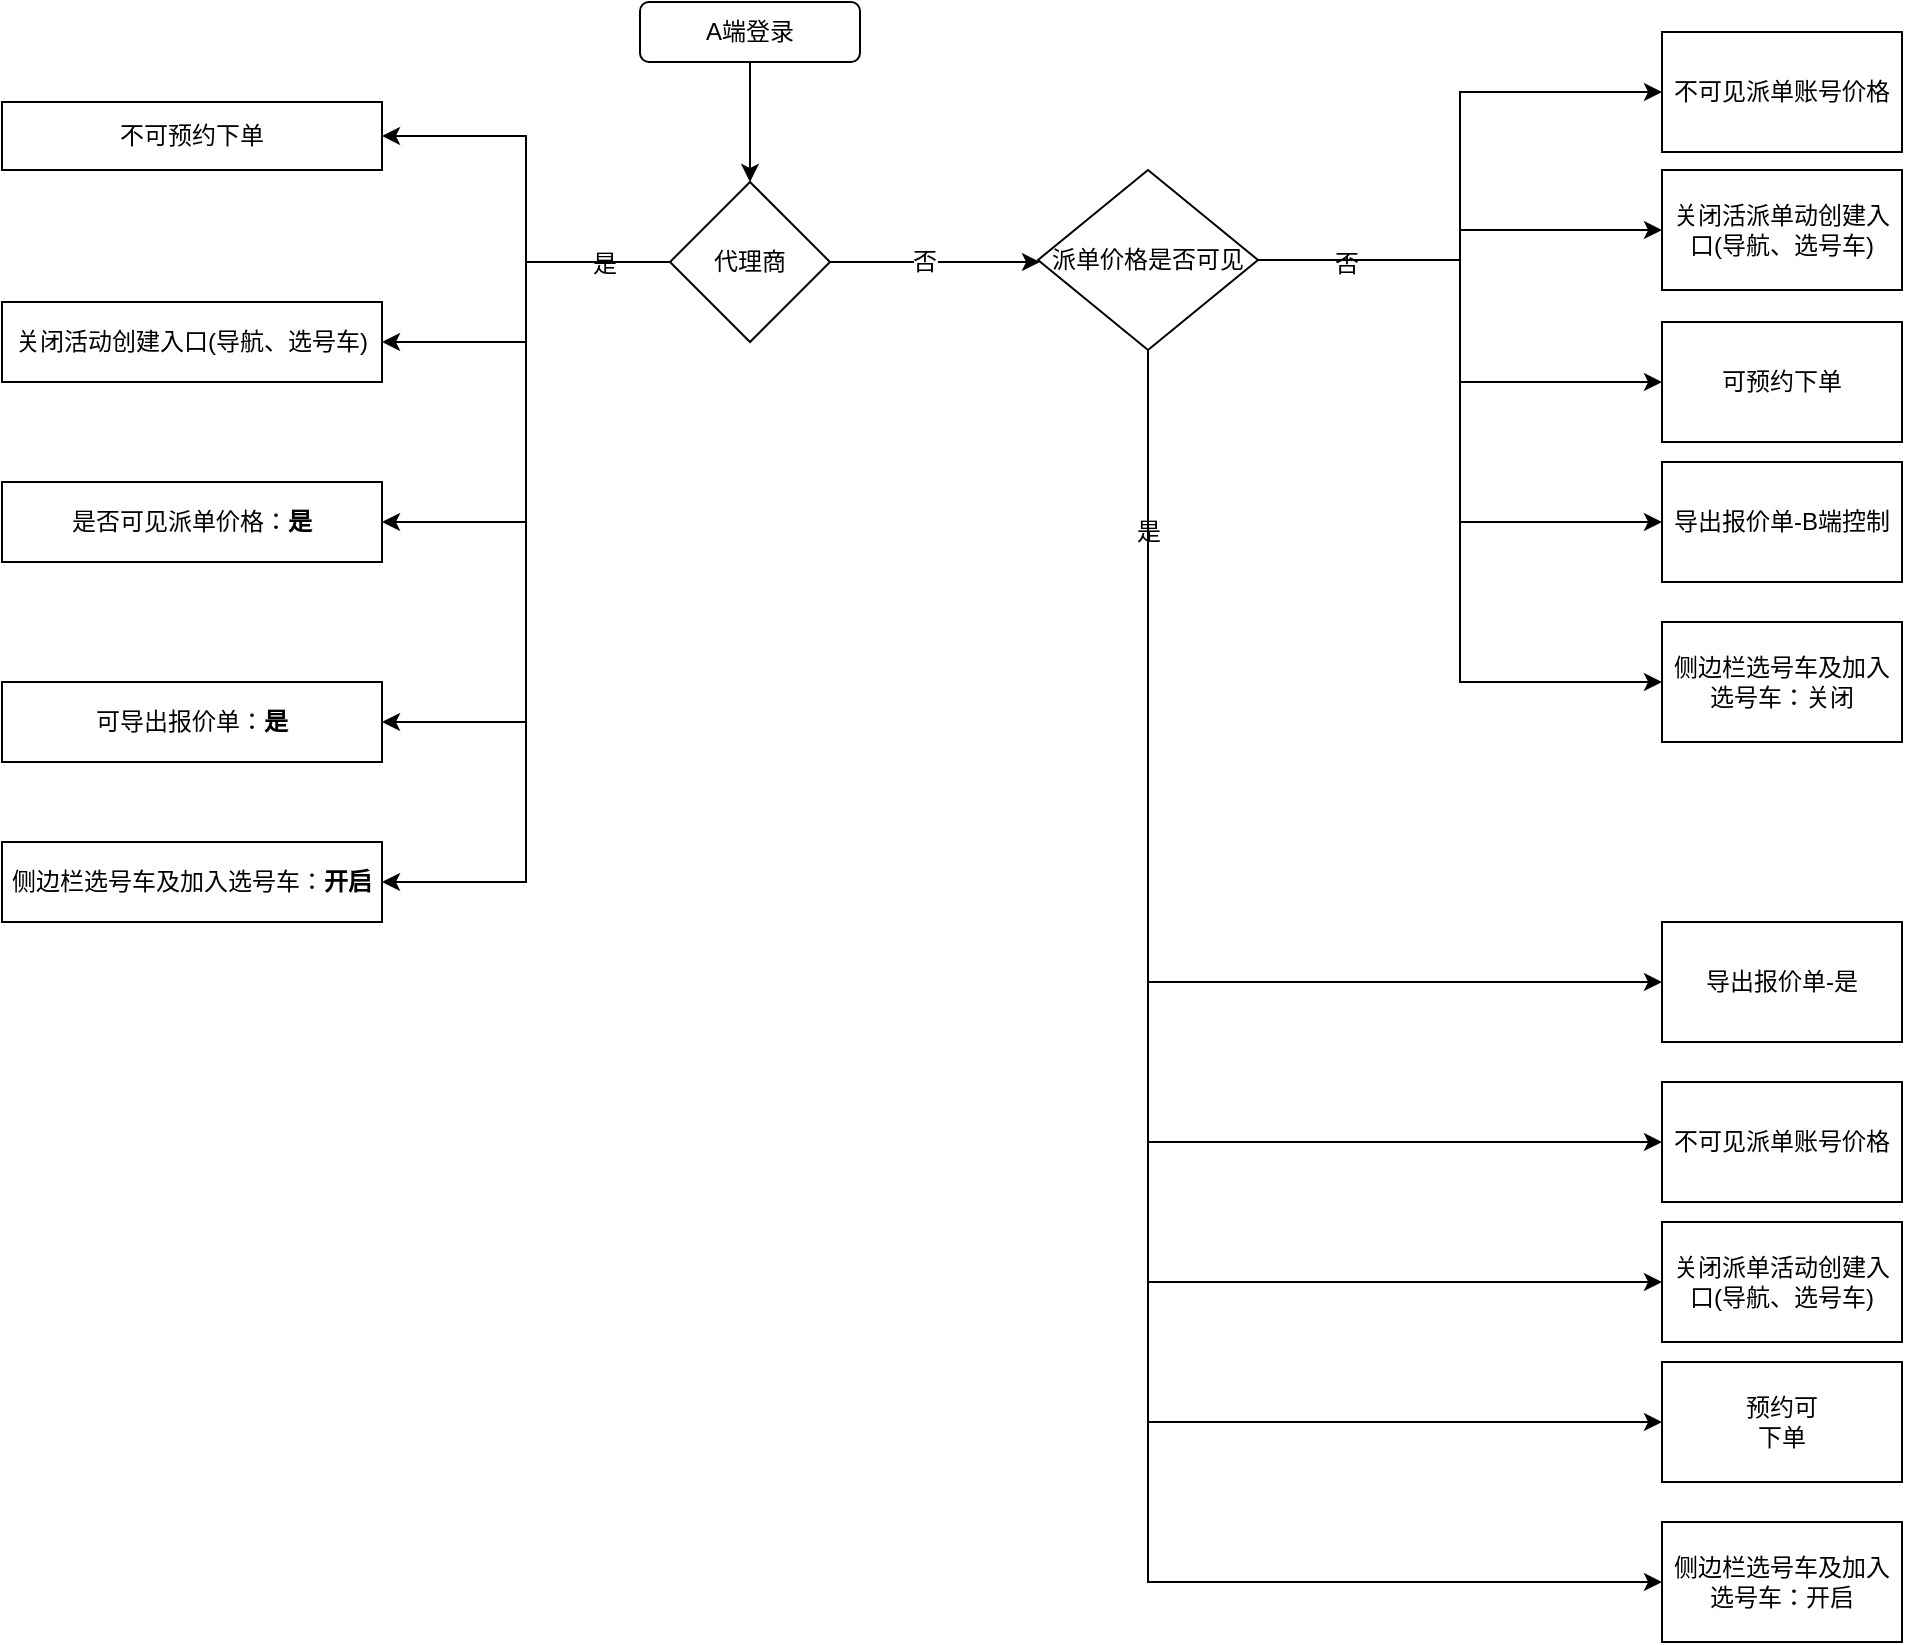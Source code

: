 <mxfile version="10.6.0" type="github"><diagram id="wxrmYWGyQj3wDC1goM4l" name="Page-1"><mxGraphModel dx="2530" dy="544" grid="1" gridSize="10" guides="1" tooltips="1" connect="1" arrows="1" fold="1" page="1" pageScale="1" pageWidth="1654" pageHeight="2336" math="0" shadow="0"><root><mxCell id="0"/><mxCell id="1" parent="0"/><mxCell id="C0fa6V3faPjGQdijWmMl-6" style="edgeStyle=orthogonalEdgeStyle;rounded=0;orthogonalLoop=1;jettySize=auto;html=1;exitX=0.5;exitY=1;exitDx=0;exitDy=0;entryX=0.5;entryY=0;entryDx=0;entryDy=0;" parent="1" source="C0fa6V3faPjGQdijWmMl-1" target="C0fa6V3faPjGQdijWmMl-2" edge="1"><mxGeometry relative="1" as="geometry"/></mxCell><mxCell id="C0fa6V3faPjGQdijWmMl-1" value="A端登录" style="rounded=1;whiteSpace=wrap;html=1;" parent="1" vertex="1"><mxGeometry x="209" y="30" width="110" height="30" as="geometry"/></mxCell><mxCell id="C0fa6V3faPjGQdijWmMl-5" style="edgeStyle=orthogonalEdgeStyle;rounded=0;orthogonalLoop=1;jettySize=auto;html=1;exitX=1;exitY=0.5;exitDx=0;exitDy=0;entryX=0;entryY=0.5;entryDx=0;entryDy=0;" parent="1" source="C0fa6V3faPjGQdijWmMl-2" edge="1"><mxGeometry relative="1" as="geometry"><mxPoint x="409" y="160" as="targetPoint"/></mxGeometry></mxCell><mxCell id="C0fa6V3faPjGQdijWmMl-7" value="否" style="text;html=1;resizable=0;points=[];align=center;verticalAlign=middle;labelBackgroundColor=#ffffff;" parent="C0fa6V3faPjGQdijWmMl-5" vertex="1" connectable="0"><mxGeometry x="-0.105" relative="1" as="geometry"><mxPoint as="offset"/></mxGeometry></mxCell><mxCell id="C0fa6V3faPjGQdijWmMl-8" style="edgeStyle=orthogonalEdgeStyle;rounded=0;orthogonalLoop=1;jettySize=auto;html=1;exitX=0;exitY=0.5;exitDx=0;exitDy=0;entryX=1;entryY=0.5;entryDx=0;entryDy=0;" parent="1" source="C0fa6V3faPjGQdijWmMl-2" target="C0fa6V3faPjGQdijWmMl-4" edge="1"><mxGeometry relative="1" as="geometry"/></mxCell><mxCell id="C0fa6V3faPjGQdijWmMl-13" style="edgeStyle=orthogonalEdgeStyle;rounded=0;orthogonalLoop=1;jettySize=auto;html=1;exitX=0;exitY=0.5;exitDx=0;exitDy=0;entryX=1;entryY=0.5;entryDx=0;entryDy=0;" parent="1" source="C0fa6V3faPjGQdijWmMl-2" target="C0fa6V3faPjGQdijWmMl-10" edge="1"><mxGeometry relative="1" as="geometry"/></mxCell><mxCell id="C0fa6V3faPjGQdijWmMl-15" style="edgeStyle=orthogonalEdgeStyle;rounded=0;orthogonalLoop=1;jettySize=auto;html=1;exitX=0;exitY=0.5;exitDx=0;exitDy=0;entryX=1;entryY=0.5;entryDx=0;entryDy=0;" parent="1" source="C0fa6V3faPjGQdijWmMl-2" target="C0fa6V3faPjGQdijWmMl-14" edge="1"><mxGeometry relative="1" as="geometry"/></mxCell><mxCell id="C0fa6V3faPjGQdijWmMl-17" style="edgeStyle=orthogonalEdgeStyle;rounded=0;orthogonalLoop=1;jettySize=auto;html=1;exitX=0;exitY=0.5;exitDx=0;exitDy=0;entryX=1;entryY=0.5;entryDx=0;entryDy=0;" parent="1" source="C0fa6V3faPjGQdijWmMl-2" target="C0fa6V3faPjGQdijWmMl-16" edge="1"><mxGeometry relative="1" as="geometry"/></mxCell><mxCell id="C0fa6V3faPjGQdijWmMl-34" value="是" style="text;html=1;resizable=0;points=[];align=center;verticalAlign=middle;labelBackgroundColor=#ffffff;" parent="C0fa6V3faPjGQdijWmMl-17" vertex="1" connectable="0"><mxGeometry x="-0.82" y="1" relative="1" as="geometry"><mxPoint as="offset"/></mxGeometry></mxCell><mxCell id="N9hUqz6gLwdHp6wGwGon-6" style="edgeStyle=orthogonalEdgeStyle;rounded=0;orthogonalLoop=1;jettySize=auto;html=1;exitX=0;exitY=0.5;exitDx=0;exitDy=0;entryX=1;entryY=0.5;entryDx=0;entryDy=0;" edge="1" parent="1" source="C0fa6V3faPjGQdijWmMl-2" target="N9hUqz6gLwdHp6wGwGon-1"><mxGeometry relative="1" as="geometry"/></mxCell><mxCell id="C0fa6V3faPjGQdijWmMl-2" value="代理商" style="rhombus;whiteSpace=wrap;html=1;" parent="1" vertex="1"><mxGeometry x="224" y="120" width="80" height="80" as="geometry"/></mxCell><mxCell id="C0fa6V3faPjGQdijWmMl-4" value="不可预约下单" style="rounded=0;whiteSpace=wrap;html=1;" parent="1" vertex="1"><mxGeometry x="-110" y="80" width="190" height="34" as="geometry"/></mxCell><mxCell id="C0fa6V3faPjGQdijWmMl-19" value="" style="edgeStyle=orthogonalEdgeStyle;rounded=0;orthogonalLoop=1;jettySize=auto;html=1;exitX=0.5;exitY=1;exitDx=0;exitDy=0;entryX=0;entryY=0.5;entryDx=0;entryDy=0;" parent="1" source="C0fa6V3faPjGQdijWmMl-9" target="C0fa6V3faPjGQdijWmMl-29" edge="1"><mxGeometry relative="1" as="geometry"><mxPoint x="463" y="380" as="targetPoint"/></mxGeometry></mxCell><mxCell id="C0fa6V3faPjGQdijWmMl-21" value="" style="edgeStyle=orthogonalEdgeStyle;rounded=0;orthogonalLoop=1;jettySize=auto;html=1;exitX=1;exitY=0.5;exitDx=0;exitDy=0;entryX=0;entryY=0.5;entryDx=0;entryDy=0;" parent="1" source="C0fa6V3faPjGQdijWmMl-9" target="C0fa6V3faPjGQdijWmMl-20" edge="1"><mxGeometry relative="1" as="geometry"/></mxCell><mxCell id="C0fa6V3faPjGQdijWmMl-25" style="edgeStyle=orthogonalEdgeStyle;rounded=0;orthogonalLoop=1;jettySize=auto;html=1;exitX=1;exitY=0.5;exitDx=0;exitDy=0;entryX=0;entryY=0.5;entryDx=0;entryDy=0;" parent="1" source="C0fa6V3faPjGQdijWmMl-9" target="C0fa6V3faPjGQdijWmMl-23" edge="1"><mxGeometry relative="1" as="geometry"/></mxCell><mxCell id="C0fa6V3faPjGQdijWmMl-26" style="edgeStyle=orthogonalEdgeStyle;rounded=0;orthogonalLoop=1;jettySize=auto;html=1;exitX=1;exitY=0.5;exitDx=0;exitDy=0;entryX=0;entryY=0.5;entryDx=0;entryDy=0;" parent="1" source="C0fa6V3faPjGQdijWmMl-9" target="C0fa6V3faPjGQdijWmMl-24" edge="1"><mxGeometry relative="1" as="geometry"/></mxCell><mxCell id="C0fa6V3faPjGQdijWmMl-33" value="否" style="text;html=1;resizable=0;points=[];align=center;verticalAlign=middle;labelBackgroundColor=#ffffff;" parent="C0fa6V3faPjGQdijWmMl-26" vertex="1" connectable="0"><mxGeometry x="-0.67" y="-2" relative="1" as="geometry"><mxPoint as="offset"/></mxGeometry></mxCell><mxCell id="C0fa6V3faPjGQdijWmMl-30" style="edgeStyle=orthogonalEdgeStyle;rounded=0;orthogonalLoop=1;jettySize=auto;html=1;exitX=0.5;exitY=1;exitDx=0;exitDy=0;entryX=0;entryY=0.5;entryDx=0;entryDy=0;" parent="1" source="C0fa6V3faPjGQdijWmMl-9" target="C0fa6V3faPjGQdijWmMl-27" edge="1"><mxGeometry relative="1" as="geometry"/></mxCell><mxCell id="C0fa6V3faPjGQdijWmMl-31" style="edgeStyle=orthogonalEdgeStyle;rounded=0;orthogonalLoop=1;jettySize=auto;html=1;exitX=0.5;exitY=1;exitDx=0;exitDy=0;entryX=0;entryY=0.5;entryDx=0;entryDy=0;" parent="1" source="C0fa6V3faPjGQdijWmMl-9" target="C0fa6V3faPjGQdijWmMl-28" edge="1"><mxGeometry relative="1" as="geometry"/></mxCell><mxCell id="C0fa6V3faPjGQdijWmMl-32" value="是" style="text;html=1;resizable=0;points=[];align=center;verticalAlign=middle;labelBackgroundColor=#ffffff;" parent="C0fa6V3faPjGQdijWmMl-31" vertex="1" connectable="0"><mxGeometry x="-0.772" relative="1" as="geometry"><mxPoint as="offset"/></mxGeometry></mxCell><mxCell id="N9hUqz6gLwdHp6wGwGon-4" style="edgeStyle=orthogonalEdgeStyle;rounded=0;orthogonalLoop=1;jettySize=auto;html=1;exitX=1;exitY=0.5;exitDx=0;exitDy=0;entryX=0;entryY=0.5;entryDx=0;entryDy=0;" edge="1" parent="1" source="C0fa6V3faPjGQdijWmMl-9" target="N9hUqz6gLwdHp6wGwGon-3"><mxGeometry relative="1" as="geometry"/></mxCell><mxCell id="N9hUqz6gLwdHp6wGwGon-5" style="edgeStyle=orthogonalEdgeStyle;rounded=0;orthogonalLoop=1;jettySize=auto;html=1;exitX=0.5;exitY=1;exitDx=0;exitDy=0;entryX=0;entryY=0.5;entryDx=0;entryDy=0;" edge="1" parent="1" source="C0fa6V3faPjGQdijWmMl-9" target="N9hUqz6gLwdHp6wGwGon-2"><mxGeometry relative="1" as="geometry"/></mxCell><mxCell id="N9hUqz6gLwdHp6wGwGon-11" style="edgeStyle=orthogonalEdgeStyle;rounded=0;orthogonalLoop=1;jettySize=auto;html=1;exitX=1;exitY=0.5;exitDx=0;exitDy=0;entryX=0;entryY=0.5;entryDx=0;entryDy=0;" edge="1" parent="1" source="C0fa6V3faPjGQdijWmMl-9" target="N9hUqz6gLwdHp6wGwGon-10"><mxGeometry relative="1" as="geometry"/></mxCell><mxCell id="N9hUqz6gLwdHp6wGwGon-13" style="edgeStyle=orthogonalEdgeStyle;rounded=0;orthogonalLoop=1;jettySize=auto;html=1;exitX=0.5;exitY=1;exitDx=0;exitDy=0;entryX=0;entryY=0.5;entryDx=0;entryDy=0;" edge="1" parent="1" source="C0fa6V3faPjGQdijWmMl-9" target="N9hUqz6gLwdHp6wGwGon-12"><mxGeometry relative="1" as="geometry"/></mxCell><mxCell id="C0fa6V3faPjGQdijWmMl-9" value="&lt;span&gt;派单价格是否可见&lt;/span&gt;" style="rhombus;whiteSpace=wrap;html=1;" parent="1" vertex="1"><mxGeometry x="408" y="114" width="110" height="90" as="geometry"/></mxCell><mxCell id="C0fa6V3faPjGQdijWmMl-10" value="关闭活动创建入口(导航、选号车)" style="rounded=0;whiteSpace=wrap;html=1;" parent="1" vertex="1"><mxGeometry x="-110" y="180" width="190" height="40" as="geometry"/></mxCell><mxCell id="C0fa6V3faPjGQdijWmMl-14" value="是否可见派单价格：&lt;b&gt;是&lt;/b&gt;" style="rounded=0;whiteSpace=wrap;html=1;" parent="1" vertex="1"><mxGeometry x="-110" y="270" width="190" height="40" as="geometry"/></mxCell><mxCell id="C0fa6V3faPjGQdijWmMl-16" value="可导出报价单：&lt;b&gt;是&lt;/b&gt;" style="rounded=0;whiteSpace=wrap;html=1;" parent="1" vertex="1"><mxGeometry x="-110" y="370" width="190" height="40" as="geometry"/></mxCell><mxCell id="C0fa6V3faPjGQdijWmMl-20" value="不可见派单账号价格" style="rounded=0;whiteSpace=wrap;html=1;" parent="1" vertex="1"><mxGeometry x="720" y="45" width="120" height="60" as="geometry"/></mxCell><mxCell id="C0fa6V3faPjGQdijWmMl-23" value="关闭活派单动创建入口(导航、选号车)" style="rounded=0;whiteSpace=wrap;html=1;" parent="1" vertex="1"><mxGeometry x="720" y="114" width="120" height="60" as="geometry"/></mxCell><mxCell id="C0fa6V3faPjGQdijWmMl-24" value="可预约下单" style="rounded=0;whiteSpace=wrap;html=1;" parent="1" vertex="1"><mxGeometry x="720" y="190" width="120" height="60" as="geometry"/></mxCell><mxCell id="C0fa6V3faPjGQdijWmMl-27" value="关闭派单活动创建入口(导航、选号车)" style="rounded=0;whiteSpace=wrap;html=1;" parent="1" vertex="1"><mxGeometry x="720" y="640" width="120" height="60" as="geometry"/></mxCell><mxCell id="C0fa6V3faPjGQdijWmMl-28" value="预约可&lt;br&gt;下单" style="rounded=0;whiteSpace=wrap;html=1;" parent="1" vertex="1"><mxGeometry x="720" y="710" width="120" height="60" as="geometry"/></mxCell><mxCell id="C0fa6V3faPjGQdijWmMl-29" value="不可见派单账号价格" style="rounded=0;whiteSpace=wrap;html=1;" parent="1" vertex="1"><mxGeometry x="720" y="570" width="120" height="60" as="geometry"/></mxCell><mxCell id="N9hUqz6gLwdHp6wGwGon-1" value="侧边栏选号车及加入选号车：&lt;b&gt;开启&lt;/b&gt;&lt;br&gt;" style="rounded=0;whiteSpace=wrap;html=1;" vertex="1" parent="1"><mxGeometry x="-110" y="450" width="190" height="40" as="geometry"/></mxCell><mxCell id="N9hUqz6gLwdHp6wGwGon-2" value="导出报价单-是" style="rounded=0;whiteSpace=wrap;html=1;" vertex="1" parent="1"><mxGeometry x="720" y="490" width="120" height="60" as="geometry"/></mxCell><mxCell id="N9hUqz6gLwdHp6wGwGon-3" value="导出报价单-B端控制" style="rounded=0;whiteSpace=wrap;html=1;" vertex="1" parent="1"><mxGeometry x="720" y="260" width="120" height="60" as="geometry"/></mxCell><mxCell id="N9hUqz6gLwdHp6wGwGon-10" value="&lt;span&gt;侧边栏选号车及加入选号车：关闭&lt;/span&gt;" style="rounded=0;whiteSpace=wrap;html=1;" vertex="1" parent="1"><mxGeometry x="720" y="340" width="120" height="60" as="geometry"/></mxCell><mxCell id="N9hUqz6gLwdHp6wGwGon-12" value="&lt;span&gt;侧边栏选号车及加入选号车：开启&lt;/span&gt;" style="rounded=0;whiteSpace=wrap;html=1;" vertex="1" parent="1"><mxGeometry x="720" y="790" width="120" height="60" as="geometry"/></mxCell></root></mxGraphModel></diagram></mxfile>